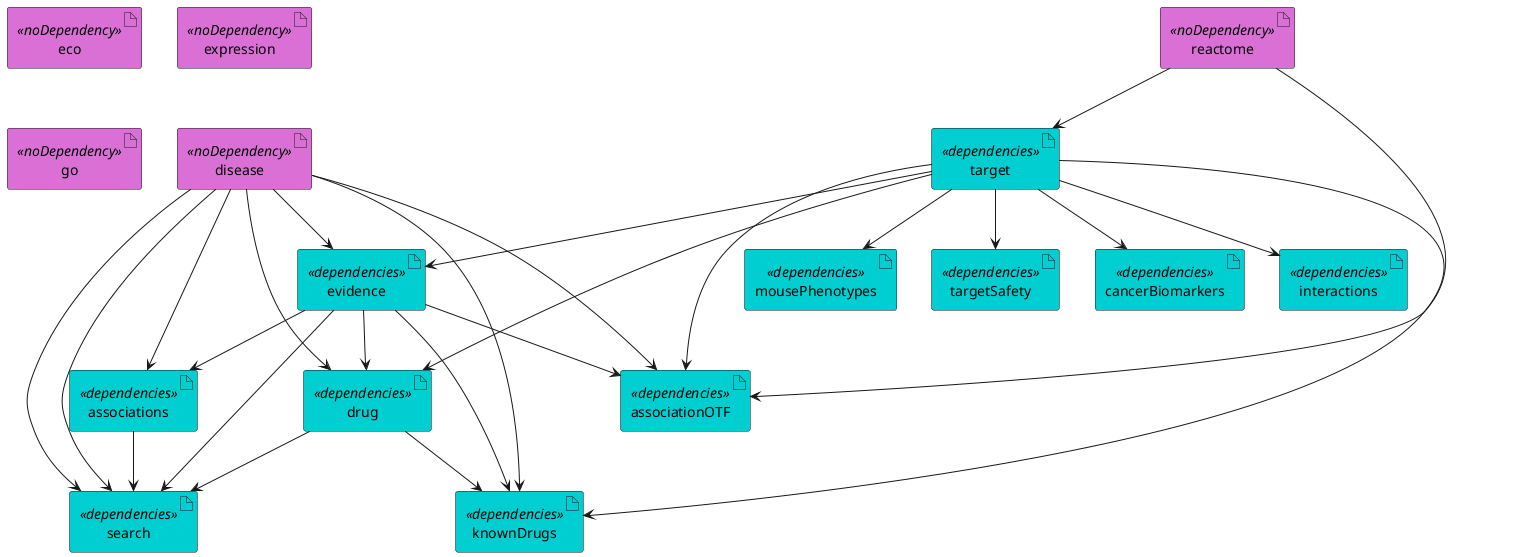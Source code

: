 @startuml
skinparam interface {
    backgroundColor<<input>> darkblue
    backgroundColor<<output>> cyan
}
skinparam artifact {
     backgroundColor<<noDependency>> orchid
     backgroundColor<<dependencies>> darkturquoise
 }
' steps
artifact associations <<dependencies>>
artifact associationOTF <<dependencies>>
artifact cancerBiomarkers <<dependencies>>
artifact disease <<noDependency>>
artifact drug <<dependencies>>
artifact eco <<noDependency>>
artifact evidence <<dependencies>>
artifact expression <<noDependency>>
artifact go <<noDependency>>
artifact interactions <<dependencies>>
artifact knownDrugs <<dependencies>>
artifact mousePhenotypes <<dependencies>>
artifact reactome <<noDependency>>
artifact search <<dependencies>>
artifact target <<dependencies>>
artifact targetSafety <<dependencies>>

reactome --> target

target --> targetSafety

evidence --> associations
disease --> associations

reactome --> associationOTF
evidence --> associationOTF
disease --> associationOTF
target --> associationOTF

target --> cancerBiomarkers

target --> mousePhenotypes

target --> drug
disease --> drug
evidence --> drug
target --> evidence
disease --> evidence

evidence --> knownDrugs
disease --> knownDrugs
target --> knownDrugs
drug --> knownDrugs

evidence --> search
disease --> search
disease --> search
drug --> search
associations --> search

target --> interactions

@enduml
